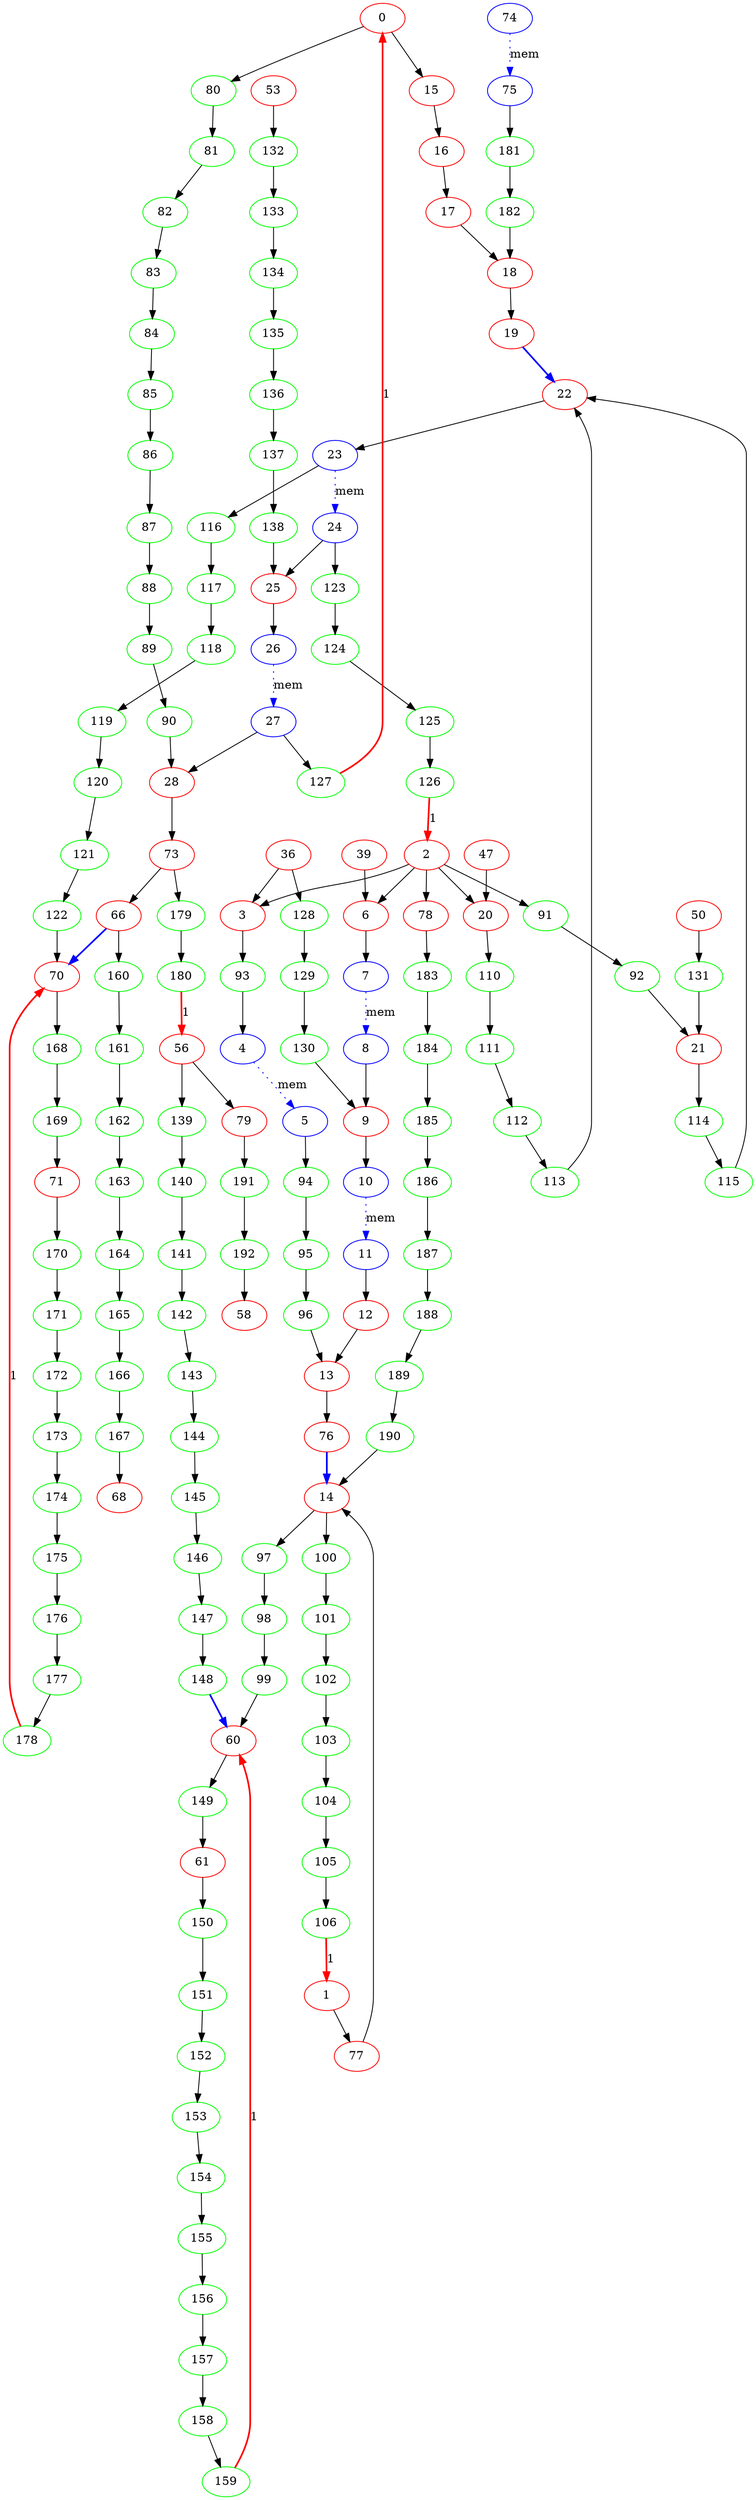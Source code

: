 digraph MS { 
{
0 [color=red ];

1 [color=red ];

2 [color=red ];

3 [color=red ];

4 [color=blue ];

5 [color=blue ];

6 [color=red ];

7 [color=blue ];

8 [color=blue ];

9 [color=red ];

10 [color=blue ];

11 [color=blue ];

12 [color=red ];

13 [color=red ];

14 [color=red ];

15 [color=red ];

16 [color=red ];

17 [color=red ];

18 [color=red ];

19 [color=red ];

20 [color=red ];

21 [color=red ];

22 [color=red ];

23 [color=blue ];

24 [color=blue ];

25 [color=red ];

26 [color=blue ];

27 [color=blue ];

28 [color=red ];

36 [color=red ];

39 [color=red ];

47 [color=red ];

50 [color=red ];

53 [color=red ];

56 [color=red ];

58 [color=red ];

60 [color=red ];

61 [color=red ];

66 [color=red ];

68 [color=red ];

70 [color=red ];

71 [color=red ];

73 [color=red ];

74 [color=blue ];

75 [color=blue ];

76 [color=red ];

77 [color=red ];

78 [color=red ];

79 [color=red ];

80 [color=green ];

81 [color=green ];

82 [color=green ];

83 [color=green ];

84 [color=green ];

85 [color=green ];

86 [color=green ];

87 [color=green ];

88 [color=green ];

89 [color=green ];

90 [color=green ];

91 [color=green ];

92 [color=green ];

93 [color=green ];

94 [color=green ];

95 [color=green ];

96 [color=green ];

97 [color=green ];

98 [color=green ];

99 [color=green ];

100 [color=green ];

101 [color=green ];

102 [color=green ];

103 [color=green ];

104 [color=green ];

105 [color=green ];

106 [color=green ];

110 [color=green ];

111 [color=green ];

112 [color=green ];

113 [color=green ];

114 [color=green ];

115 [color=green ];

116 [color=green ];

117 [color=green ];

118 [color=green ];

119 [color=green ];

120 [color=green ];

121 [color=green ];

122 [color=green ];

123 [color=green ];

124 [color=green ];

125 [color=green ];

126 [color=green ];

127 [color=green ];

128 [color=green ];

129 [color=green ];

130 [color=green ];

131 [color=green ];

132 [color=green ];

133 [color=green ];

134 [color=green ];

135 [color=green ];

136 [color=green ];

137 [color=green ];

138 [color=green ];

139 [color=green ];

140 [color=green ];

141 [color=green ];

142 [color=green ];

143 [color=green ];

144 [color=green ];

145 [color=green ];

146 [color=green ];

147 [color=green ];

148 [color=green ];

149 [color=green ];

150 [color=green ];

151 [color=green ];

152 [color=green ];

153 [color=green ];

154 [color=green ];

155 [color=green ];

156 [color=green ];

157 [color=green ];

158 [color=green ];

159 [color=green ];

160 [color=green ];

161 [color=green ];

162 [color=green ];

163 [color=green ];

164 [color=green ];

165 [color=green ];

166 [color=green ];

167 [color=green ];

168 [color=green ];

169 [color=green ];

170 [color=green ];

171 [color=green ];

172 [color=green ];

173 [color=green ];

174 [color=green ];

175 [color=green ];

176 [color=green ];

177 [color=green ];

178 [color=green ];

179 [color=green ];

180 [color=green ];

181 [color=green ];

182 [color=green ];

183 [color=green ];

184 [color=green ];

185 [color=green ];

186 [color=green ];

187 [color=green ];

188 [color=green ];

189 [color=green ];

190 [color=green ];

191 [color=green ];

192 [color=green ];
4 -> 5 [style=dotted, color=blue, label= mem] 
7 -> 8 [style=dotted, color=blue, label= mem] 
10 -> 11 [style=dotted, color=blue, label= mem] 
23 -> 24 [style=dotted, color=blue, label= mem] 
26 -> 27 [style=dotted, color=blue, label= mem] 
2 -> 3
36 -> 3
2 -> 6
39 -> 6
6 -> 7
8 -> 9
9 -> 10
11 -> 12
12 -> 13
0 -> 15
15 -> 16
16 -> 17
17 -> 18
18 -> 19
2 -> 20
47 -> 20
19 -> 22 [style=bold, color=blue ]
22 -> 23
24 -> 25
25 -> 26
27 -> 28
66 -> 70 [style=bold, color=blue ]
28 -> 73
73 -> 66
74 -> 75 [style=dotted, color=blue, label= mem] 
13 -> 76
76 -> 14 [style=bold, color=blue ]
1 -> 77
77 -> 14
2 -> 78
56 -> 79
0 -> 80
80 -> 81
81 -> 82
82 -> 83
83 -> 84
84 -> 85
85 -> 86
86 -> 87
87 -> 88
88 -> 89
89 -> 90
90 -> 28
2 -> 91
91 -> 92
92 -> 21
3 -> 93
93 -> 4
5 -> 94
94 -> 95
95 -> 96
96 -> 13
14 -> 97
97 -> 98
98 -> 99
99 -> 60
14 -> 100
100 -> 101
101 -> 102
102 -> 103
103 -> 104
104 -> 105
105 -> 106
106 -> 1 [style=bold, color=red, label=1] 
20 -> 110
110 -> 111
111 -> 112
112 -> 113
113 -> 22
21 -> 114
114 -> 115
115 -> 22
23 -> 116
116 -> 117
117 -> 118
118 -> 119
119 -> 120
120 -> 121
121 -> 122
122 -> 70
24 -> 123
123 -> 124
124 -> 125
125 -> 126
126 -> 2 [style=bold, color=red, label=1] 
27 -> 127
127 -> 0 [style=bold, color=red, label=1] 
36 -> 128
128 -> 129
129 -> 130
130 -> 9
50 -> 131
131 -> 21
53 -> 132
132 -> 133
133 -> 134
134 -> 135
135 -> 136
136 -> 137
137 -> 138
138 -> 25
56 -> 139
139 -> 140
140 -> 141
141 -> 142
142 -> 143
143 -> 144
144 -> 145
145 -> 146
146 -> 147
147 -> 148
148 -> 60 [style=bold, color=blue ]
60 -> 149
149 -> 61
61 -> 150
150 -> 151
151 -> 152
152 -> 153
153 -> 154
154 -> 155
155 -> 156
156 -> 157
157 -> 158
158 -> 159
159 -> 60 [style=bold, color=red, label=1] 
66 -> 160
160 -> 161
161 -> 162
162 -> 163
163 -> 164
164 -> 165
165 -> 166
166 -> 167
167 -> 68
70 -> 168
168 -> 169
169 -> 71
71 -> 170
170 -> 171
171 -> 172
172 -> 173
173 -> 174
174 -> 175
175 -> 176
176 -> 177
177 -> 178
178 -> 70 [style=bold, color=red, label=1] 
73 -> 179
179 -> 180
180 -> 56 [style=bold, color=red, label=1] 
75 -> 181
181 -> 182
182 -> 18
78 -> 183
183 -> 184
184 -> 185
185 -> 186
186 -> 187
187 -> 188
188 -> 189
189 -> 190
190 -> 14
79 -> 191
191 -> 192
192 -> 58

}

}